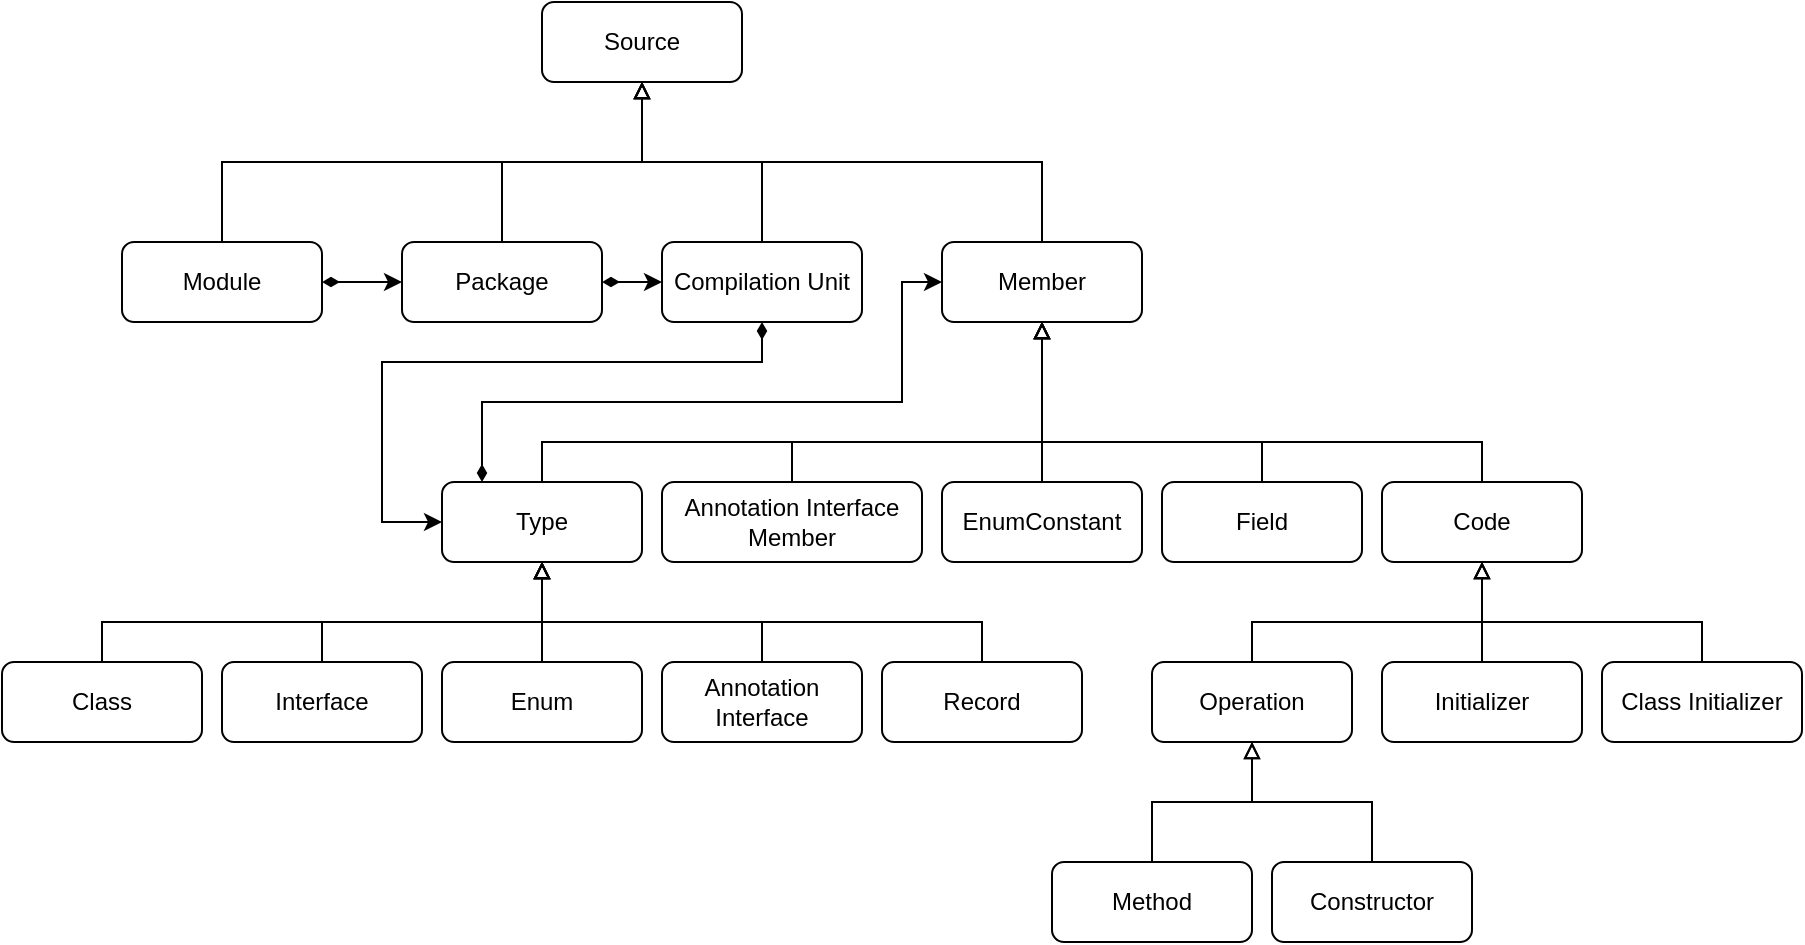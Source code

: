 <mxfile version="20.7.4" type="device"><diagram id="FcsTsiPpKPMxapGjAiAO" name="Page-1"><mxGraphModel dx="1434" dy="1924" grid="1" gridSize="10" guides="1" tooltips="1" connect="1" arrows="1" fold="1" page="1" pageScale="1" pageWidth="850" pageHeight="1100" math="0" shadow="0"><root><mxCell id="0"/><mxCell id="1" parent="0"/><UserObject label="Source" link="references/eClassifiers/Source/index.html" id="QaS9_1V6wiWHkHxjo36U-1"><mxCell style="rounded=1;whiteSpace=wrap;html=1;" vertex="1" parent="1"><mxGeometry x="550" y="120" width="100" height="40" as="geometry"/></mxCell></UserObject><mxCell id="QaS9_1V6wiWHkHxjo36U-5" style="edgeStyle=orthogonalEdgeStyle;rounded=0;orthogonalLoop=1;jettySize=auto;html=1;endArrow=block;endFill=0;" edge="1" parent="1" source="QaS9_1V6wiWHkHxjo36U-2" target="QaS9_1V6wiWHkHxjo36U-1"><mxGeometry relative="1" as="geometry"/></mxCell><mxCell id="QaS9_1V6wiWHkHxjo36U-37" style="edgeStyle=orthogonalEdgeStyle;rounded=0;orthogonalLoop=1;jettySize=auto;html=1;endArrow=classic;endFill=1;startArrow=diamondThin;startFill=1;" edge="1" parent="1" source="QaS9_1V6wiWHkHxjo36U-2" target="QaS9_1V6wiWHkHxjo36U-9"><mxGeometry relative="1" as="geometry"><Array as="points"><mxPoint x="660" y="300"/><mxPoint x="470" y="300"/><mxPoint x="470" y="380"/></Array></mxGeometry></mxCell><UserObject label="Compilation Unit" link="references/eClassifiers/CompilationUnit/index.html" id="QaS9_1V6wiWHkHxjo36U-2"><mxCell style="rounded=1;whiteSpace=wrap;html=1;" vertex="1" parent="1"><mxGeometry x="610" y="240" width="100" height="40" as="geometry"/></mxCell></UserObject><mxCell id="QaS9_1V6wiWHkHxjo36U-6" style="edgeStyle=orthogonalEdgeStyle;rounded=0;orthogonalLoop=1;jettySize=auto;html=1;endArrow=block;endFill=0;" edge="1" parent="1" source="QaS9_1V6wiWHkHxjo36U-3" target="QaS9_1V6wiWHkHxjo36U-1"><mxGeometry relative="1" as="geometry"/></mxCell><mxCell id="QaS9_1V6wiWHkHxjo36U-43" style="edgeStyle=orthogonalEdgeStyle;rounded=0;orthogonalLoop=1;jettySize=auto;html=1;startArrow=diamondThin;startFill=1;endArrow=classic;endFill=1;" edge="1" parent="1" source="QaS9_1V6wiWHkHxjo36U-3" target="QaS9_1V6wiWHkHxjo36U-2"><mxGeometry relative="1" as="geometry"/></mxCell><UserObject label="Package" link="references/eClassifiers/Package/index.html" id="QaS9_1V6wiWHkHxjo36U-3"><mxCell style="rounded=1;whiteSpace=wrap;html=1;" vertex="1" parent="1"><mxGeometry x="480" y="240" width="100" height="40" as="geometry"/></mxCell></UserObject><mxCell id="QaS9_1V6wiWHkHxjo36U-7" style="edgeStyle=orthogonalEdgeStyle;rounded=0;orthogonalLoop=1;jettySize=auto;html=1;entryX=0.5;entryY=1;entryDx=0;entryDy=0;endArrow=block;endFill=0;" edge="1" parent="1" source="QaS9_1V6wiWHkHxjo36U-4" target="QaS9_1V6wiWHkHxjo36U-1"><mxGeometry relative="1" as="geometry"><Array as="points"><mxPoint x="390" y="200"/><mxPoint x="600" y="200"/></Array></mxGeometry></mxCell><mxCell id="QaS9_1V6wiWHkHxjo36U-44" style="edgeStyle=orthogonalEdgeStyle;rounded=0;orthogonalLoop=1;jettySize=auto;html=1;startArrow=diamondThin;startFill=1;endArrow=classic;endFill=1;" edge="1" parent="1" source="QaS9_1V6wiWHkHxjo36U-4" target="QaS9_1V6wiWHkHxjo36U-3"><mxGeometry relative="1" as="geometry"/></mxCell><UserObject label="Module" link="references/eClassifiers/Module/index.html" id="QaS9_1V6wiWHkHxjo36U-4"><mxCell style="rounded=1;whiteSpace=wrap;html=1;" vertex="1" parent="1"><mxGeometry x="340" y="240" width="100" height="40" as="geometry"/></mxCell></UserObject><mxCell id="QaS9_1V6wiWHkHxjo36U-36" style="edgeStyle=orthogonalEdgeStyle;rounded=0;orthogonalLoop=1;jettySize=auto;html=1;endArrow=block;endFill=0;" edge="1" parent="1" source="QaS9_1V6wiWHkHxjo36U-8" target="QaS9_1V6wiWHkHxjo36U-1"><mxGeometry relative="1" as="geometry"><Array as="points"><mxPoint x="800" y="200"/><mxPoint x="600" y="200"/></Array></mxGeometry></mxCell><UserObject label="Member" link="references/eClassifiers/Member/index.html" id="QaS9_1V6wiWHkHxjo36U-8"><mxCell style="rounded=1;whiteSpace=wrap;html=1;" vertex="1" parent="1"><mxGeometry x="750" y="240" width="100" height="40" as="geometry"/></mxCell></UserObject><mxCell id="QaS9_1V6wiWHkHxjo36U-27" style="edgeStyle=orthogonalEdgeStyle;rounded=0;orthogonalLoop=1;jettySize=auto;html=1;endArrow=block;endFill=0;" edge="1" parent="1" source="QaS9_1V6wiWHkHxjo36U-9" target="QaS9_1V6wiWHkHxjo36U-8"><mxGeometry relative="1" as="geometry"><Array as="points"><mxPoint x="550" y="340"/><mxPoint x="800" y="340"/></Array></mxGeometry></mxCell><mxCell id="QaS9_1V6wiWHkHxjo36U-42" style="edgeStyle=orthogonalEdgeStyle;rounded=0;orthogonalLoop=1;jettySize=auto;html=1;startArrow=diamondThin;startFill=1;endArrow=classic;endFill=1;" edge="1" parent="1" source="QaS9_1V6wiWHkHxjo36U-9" target="QaS9_1V6wiWHkHxjo36U-8"><mxGeometry relative="1" as="geometry"><Array as="points"><mxPoint x="520" y="320"/><mxPoint x="730" y="320"/><mxPoint x="730" y="260"/></Array></mxGeometry></mxCell><UserObject label="Type" link="references/eClassifiers/Type/index.html" id="QaS9_1V6wiWHkHxjo36U-9"><mxCell style="rounded=1;whiteSpace=wrap;html=1;" vertex="1" parent="1"><mxGeometry x="500" y="360" width="100" height="40" as="geometry"/></mxCell></UserObject><UserObject label="Field" link="references/eClassifiers/Field/index.html" id="QaS9_1V6wiWHkHxjo36U-10"><mxCell style="rounded=1;whiteSpace=wrap;html=1;" vertex="1" parent="1"><mxGeometry x="860" y="360" width="100" height="40" as="geometry"/></mxCell></UserObject><UserObject label="Code" link="references/eClassifiers/Code/index.html" id="QaS9_1V6wiWHkHxjo36U-11"><mxCell style="rounded=1;whiteSpace=wrap;html=1;" vertex="1" parent="1"><mxGeometry x="970" y="360" width="100" height="40" as="geometry"/></mxCell></UserObject><mxCell id="QaS9_1V6wiWHkHxjo36U-32" style="edgeStyle=orthogonalEdgeStyle;rounded=0;orthogonalLoop=1;jettySize=auto;html=1;endArrow=block;endFill=0;" edge="1" parent="1" source="QaS9_1V6wiWHkHxjo36U-12" target="QaS9_1V6wiWHkHxjo36U-11"><mxGeometry relative="1" as="geometry"><Array as="points"><mxPoint x="905" y="430"/><mxPoint x="1020" y="430"/></Array></mxGeometry></mxCell><UserObject label="Operation" link="references/eClassifiers/Operation/index.html" id="QaS9_1V6wiWHkHxjo36U-12"><mxCell style="rounded=1;whiteSpace=wrap;html=1;" vertex="1" parent="1"><mxGeometry x="855" y="450" width="100" height="40" as="geometry"/></mxCell></UserObject><mxCell id="QaS9_1V6wiWHkHxjo36U-34" style="edgeStyle=orthogonalEdgeStyle;rounded=0;orthogonalLoop=1;jettySize=auto;html=1;endArrow=block;endFill=0;" edge="1" parent="1" source="QaS9_1V6wiWHkHxjo36U-13" target="QaS9_1V6wiWHkHxjo36U-12"><mxGeometry relative="1" as="geometry"/></mxCell><UserObject label="Method" link="references/eClassifiers/Method/index.html" id="QaS9_1V6wiWHkHxjo36U-13"><mxCell style="rounded=1;whiteSpace=wrap;html=1;" vertex="1" parent="1"><mxGeometry x="805" y="550" width="100" height="40" as="geometry"/></mxCell></UserObject><mxCell id="QaS9_1V6wiWHkHxjo36U-35" style="edgeStyle=orthogonalEdgeStyle;rounded=0;orthogonalLoop=1;jettySize=auto;html=1;endArrow=block;endFill=0;" edge="1" parent="1" source="QaS9_1V6wiWHkHxjo36U-14" target="QaS9_1V6wiWHkHxjo36U-12"><mxGeometry relative="1" as="geometry"/></mxCell><UserObject label="Constructor" link="references/eClassifiers/Constructor/index.html" id="QaS9_1V6wiWHkHxjo36U-14"><mxCell style="rounded=1;whiteSpace=wrap;html=1;" vertex="1" parent="1"><mxGeometry x="915" y="550" width="100" height="40" as="geometry"/></mxCell></UserObject><mxCell id="QaS9_1V6wiWHkHxjo36U-22" style="edgeStyle=orthogonalEdgeStyle;rounded=0;orthogonalLoop=1;jettySize=auto;html=1;endArrow=block;endFill=0;" edge="1" parent="1" source="QaS9_1V6wiWHkHxjo36U-15" target="QaS9_1V6wiWHkHxjo36U-9"><mxGeometry relative="1" as="geometry"><Array as="points"><mxPoint x="330" y="430"/><mxPoint x="550" y="430"/></Array></mxGeometry></mxCell><UserObject label="Class" link="references/eClassifiers/Class/index.html" id="QaS9_1V6wiWHkHxjo36U-15"><mxCell style="rounded=1;whiteSpace=wrap;html=1;" vertex="1" parent="1"><mxGeometry x="280" y="450" width="100" height="40" as="geometry"/></mxCell></UserObject><mxCell id="QaS9_1V6wiWHkHxjo36U-23" style="edgeStyle=orthogonalEdgeStyle;rounded=0;orthogonalLoop=1;jettySize=auto;html=1;endArrow=block;endFill=0;" edge="1" parent="1" source="QaS9_1V6wiWHkHxjo36U-16" target="QaS9_1V6wiWHkHxjo36U-9"><mxGeometry relative="1" as="geometry"><mxPoint x="500" y="440" as="sourcePoint"/><Array as="points"><mxPoint x="440" y="430"/><mxPoint x="550" y="430"/></Array></mxGeometry></mxCell><UserObject label="Interface" link="references/eClassifiers/Interface/index.html" id="QaS9_1V6wiWHkHxjo36U-16"><mxCell style="rounded=1;whiteSpace=wrap;html=1;" vertex="1" parent="1"><mxGeometry x="390" y="450" width="100" height="40" as="geometry"/></mxCell></UserObject><mxCell id="QaS9_1V6wiWHkHxjo36U-24" style="edgeStyle=orthogonalEdgeStyle;rounded=0;orthogonalLoop=1;jettySize=auto;html=1;endArrow=block;endFill=0;" edge="1" parent="1" source="QaS9_1V6wiWHkHxjo36U-17" target="QaS9_1V6wiWHkHxjo36U-9"><mxGeometry relative="1" as="geometry"/></mxCell><UserObject label="Enum" link="references/eClassifiers/Enum/index.html" id="QaS9_1V6wiWHkHxjo36U-17"><mxCell style="rounded=1;whiteSpace=wrap;html=1;" vertex="1" parent="1"><mxGeometry x="500" y="450" width="100" height="40" as="geometry"/></mxCell></UserObject><mxCell id="QaS9_1V6wiWHkHxjo36U-25" style="edgeStyle=orthogonalEdgeStyle;rounded=0;orthogonalLoop=1;jettySize=auto;html=1;endArrow=block;endFill=0;" edge="1" parent="1" source="QaS9_1V6wiWHkHxjo36U-18" target="QaS9_1V6wiWHkHxjo36U-9"><mxGeometry relative="1" as="geometry"><Array as="points"><mxPoint x="660" y="430"/><mxPoint x="550" y="430"/></Array></mxGeometry></mxCell><UserObject label="Annotation Interface" link="references/eClassifiers/AnnotationInterface/index.html" id="QaS9_1V6wiWHkHxjo36U-18"><mxCell style="rounded=1;whiteSpace=wrap;html=1;" vertex="1" parent="1"><mxGeometry x="610" y="450" width="100" height="40" as="geometry"/></mxCell></UserObject><mxCell id="QaS9_1V6wiWHkHxjo36U-26" style="edgeStyle=orthogonalEdgeStyle;rounded=0;orthogonalLoop=1;jettySize=auto;html=1;endArrow=block;endFill=0;" edge="1" parent="1" source="QaS9_1V6wiWHkHxjo36U-19" target="QaS9_1V6wiWHkHxjo36U-9"><mxGeometry relative="1" as="geometry"><Array as="points"><mxPoint x="770" y="430"/><mxPoint x="550" y="430"/></Array></mxGeometry></mxCell><UserObject label="Record" link="references/eClassifiers/Record/index.html" id="QaS9_1V6wiWHkHxjo36U-19"><mxCell style="rounded=1;whiteSpace=wrap;html=1;" vertex="1" parent="1"><mxGeometry x="720" y="450" width="100" height="40" as="geometry"/></mxCell></UserObject><UserObject label="Annotation Interface Member" link="references/eClassifiers/AnnotationInterfaceMember/index.html" id="QaS9_1V6wiWHkHxjo36U-20"><mxCell style="rounded=1;whiteSpace=wrap;html=1;" vertex="1" parent="1"><mxGeometry x="610" y="360" width="130" height="40" as="geometry"/></mxCell></UserObject><UserObject label="EnumConstant" link="references/eClassifiers/EnumConstant/index.html" id="QaS9_1V6wiWHkHxjo36U-21"><mxCell style="rounded=1;whiteSpace=wrap;html=1;" vertex="1" parent="1"><mxGeometry x="750" y="360" width="100" height="40" as="geometry"/></mxCell></UserObject><mxCell id="QaS9_1V6wiWHkHxjo36U-31" style="edgeStyle=orthogonalEdgeStyle;rounded=0;orthogonalLoop=1;jettySize=auto;html=1;endArrow=block;endFill=0;" edge="1" parent="1" source="QaS9_1V6wiWHkHxjo36U-28" target="QaS9_1V6wiWHkHxjo36U-11"><mxGeometry relative="1" as="geometry"/></mxCell><UserObject label="Initializer" link="references/eClassifiers/Initializer/index.html" id="QaS9_1V6wiWHkHxjo36U-28"><mxCell style="rounded=1;whiteSpace=wrap;html=1;" vertex="1" parent="1"><mxGeometry x="970" y="450" width="100" height="40" as="geometry"/></mxCell></UserObject><mxCell id="QaS9_1V6wiWHkHxjo36U-33" style="edgeStyle=orthogonalEdgeStyle;rounded=0;orthogonalLoop=1;jettySize=auto;html=1;endArrow=block;endFill=0;" edge="1" parent="1" source="QaS9_1V6wiWHkHxjo36U-29" target="QaS9_1V6wiWHkHxjo36U-11"><mxGeometry relative="1" as="geometry"><Array as="points"><mxPoint x="1130" y="430"/><mxPoint x="1020" y="430"/></Array></mxGeometry></mxCell><UserObject label="Class Initializer" link="references/eClassifiers/ClassInitializer/index.html" id="QaS9_1V6wiWHkHxjo36U-29"><mxCell style="rounded=1;whiteSpace=wrap;html=1;" vertex="1" parent="1"><mxGeometry x="1080" y="450" width="100" height="40" as="geometry"/></mxCell></UserObject><mxCell id="QaS9_1V6wiWHkHxjo36U-38" style="edgeStyle=orthogonalEdgeStyle;rounded=0;orthogonalLoop=1;jettySize=auto;html=1;endArrow=block;endFill=0;" edge="1" parent="1" source="QaS9_1V6wiWHkHxjo36U-20" target="QaS9_1V6wiWHkHxjo36U-8"><mxGeometry relative="1" as="geometry"><mxPoint x="560" y="330" as="sourcePoint"/><mxPoint x="560" y="290" as="targetPoint"/><Array as="points"><mxPoint x="675" y="340"/><mxPoint x="800" y="340"/></Array></mxGeometry></mxCell><mxCell id="QaS9_1V6wiWHkHxjo36U-39" style="edgeStyle=orthogonalEdgeStyle;rounded=0;orthogonalLoop=1;jettySize=auto;html=1;endArrow=block;endFill=0;" edge="1" parent="1" source="QaS9_1V6wiWHkHxjo36U-21" target="QaS9_1V6wiWHkHxjo36U-8"><mxGeometry relative="1" as="geometry"><mxPoint x="570" y="340" as="sourcePoint"/><mxPoint x="570" y="300" as="targetPoint"/></mxGeometry></mxCell><mxCell id="QaS9_1V6wiWHkHxjo36U-40" style="edgeStyle=orthogonalEdgeStyle;rounded=0;orthogonalLoop=1;jettySize=auto;html=1;endArrow=block;endFill=0;" edge="1" parent="1" source="QaS9_1V6wiWHkHxjo36U-10" target="QaS9_1V6wiWHkHxjo36U-8"><mxGeometry relative="1" as="geometry"><mxPoint x="580" y="350" as="sourcePoint"/><mxPoint x="580" y="310" as="targetPoint"/><Array as="points"><mxPoint x="910" y="340"/><mxPoint x="800" y="340"/></Array></mxGeometry></mxCell><mxCell id="QaS9_1V6wiWHkHxjo36U-41" style="edgeStyle=orthogonalEdgeStyle;rounded=0;orthogonalLoop=1;jettySize=auto;html=1;endArrow=block;endFill=0;" edge="1" parent="1" source="QaS9_1V6wiWHkHxjo36U-11" target="QaS9_1V6wiWHkHxjo36U-8"><mxGeometry relative="1" as="geometry"><mxPoint x="590" y="360" as="sourcePoint"/><mxPoint x="590" y="320" as="targetPoint"/><Array as="points"><mxPoint x="1020" y="340"/><mxPoint x="800" y="340"/></Array></mxGeometry></mxCell></root></mxGraphModel></diagram></mxfile>